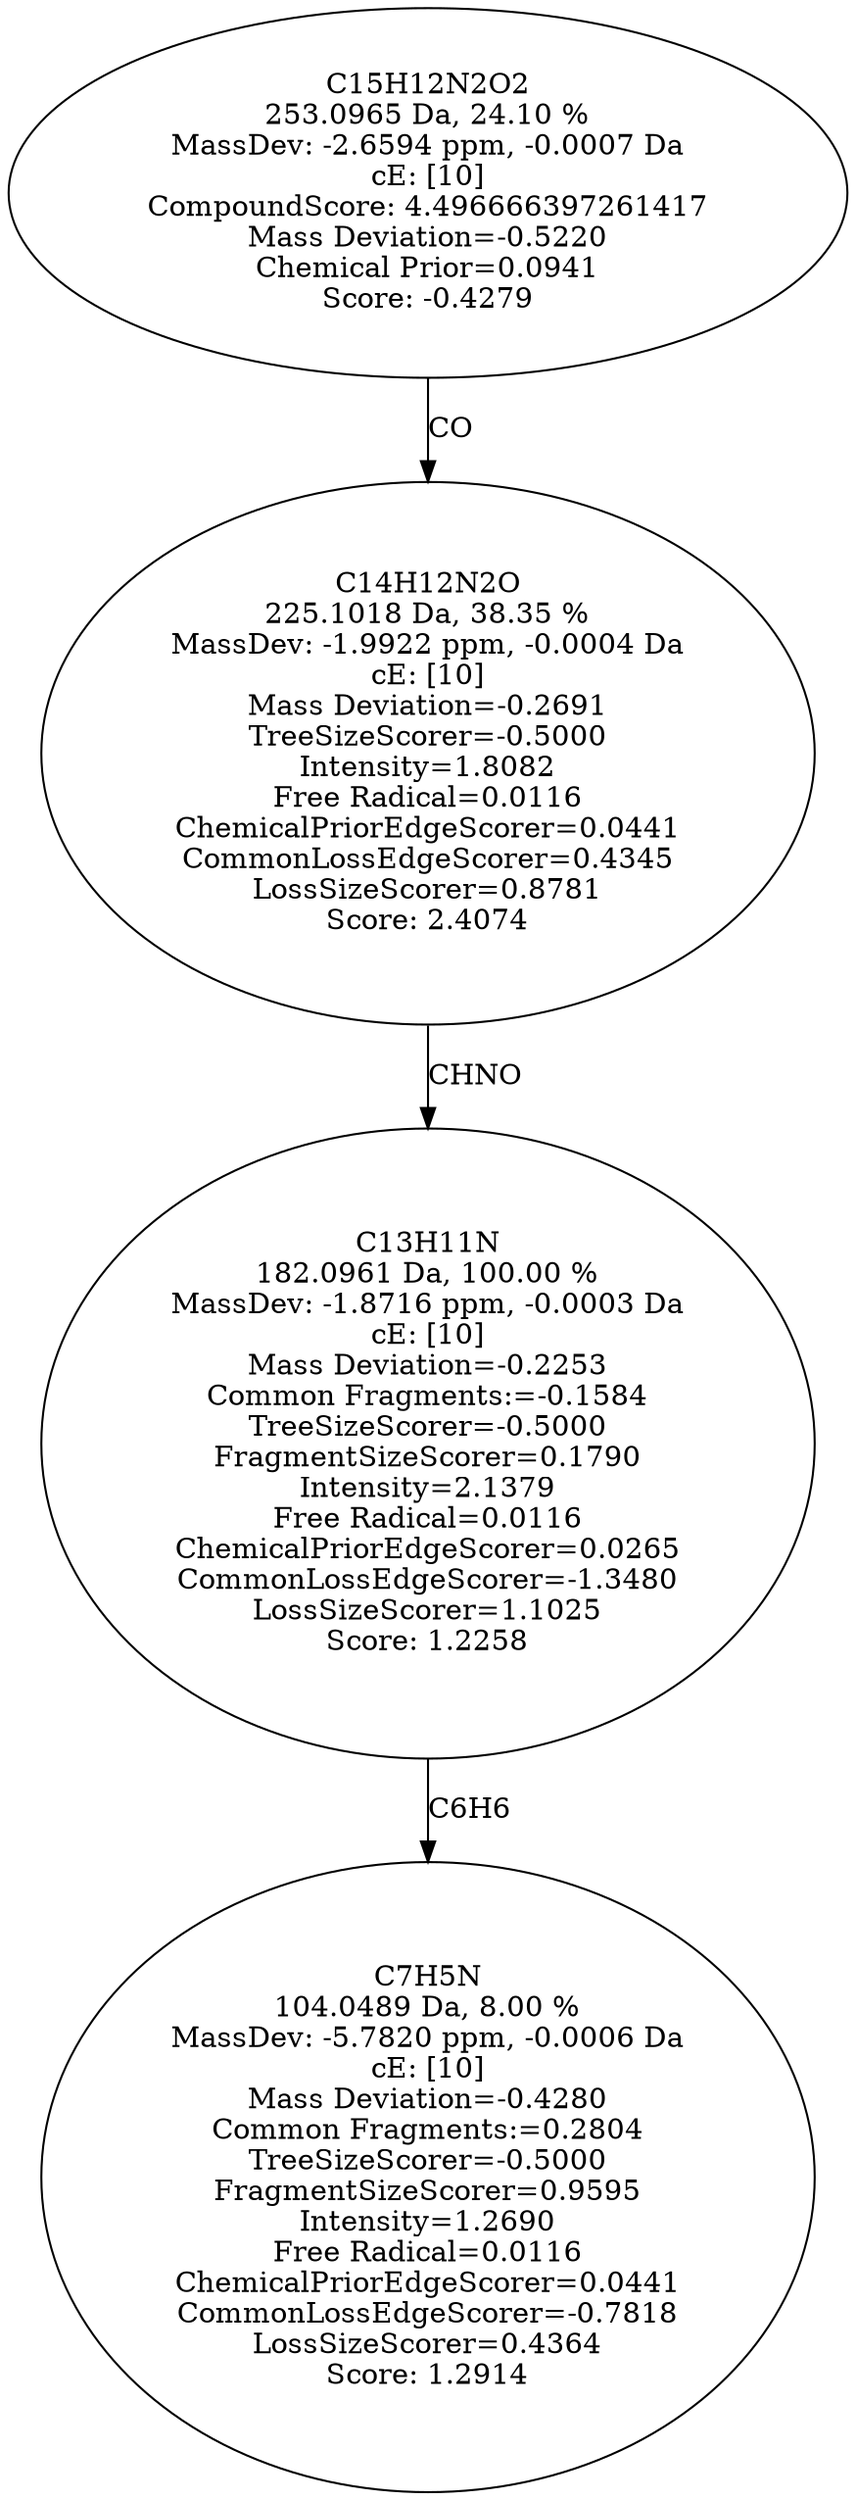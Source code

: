 strict digraph {
v1 [label="C7H5N\n104.0489 Da, 8.00 %\nMassDev: -5.7820 ppm, -0.0006 Da\ncE: [10]\nMass Deviation=-0.4280\nCommon Fragments:=0.2804\nTreeSizeScorer=-0.5000\nFragmentSizeScorer=0.9595\nIntensity=1.2690\nFree Radical=0.0116\nChemicalPriorEdgeScorer=0.0441\nCommonLossEdgeScorer=-0.7818\nLossSizeScorer=0.4364\nScore: 1.2914"];
v2 [label="C13H11N\n182.0961 Da, 100.00 %\nMassDev: -1.8716 ppm, -0.0003 Da\ncE: [10]\nMass Deviation=-0.2253\nCommon Fragments:=-0.1584\nTreeSizeScorer=-0.5000\nFragmentSizeScorer=0.1790\nIntensity=2.1379\nFree Radical=0.0116\nChemicalPriorEdgeScorer=0.0265\nCommonLossEdgeScorer=-1.3480\nLossSizeScorer=1.1025\nScore: 1.2258"];
v3 [label="C14H12N2O\n225.1018 Da, 38.35 %\nMassDev: -1.9922 ppm, -0.0004 Da\ncE: [10]\nMass Deviation=-0.2691\nTreeSizeScorer=-0.5000\nIntensity=1.8082\nFree Radical=0.0116\nChemicalPriorEdgeScorer=0.0441\nCommonLossEdgeScorer=0.4345\nLossSizeScorer=0.8781\nScore: 2.4074"];
v4 [label="C15H12N2O2\n253.0965 Da, 24.10 %\nMassDev: -2.6594 ppm, -0.0007 Da\ncE: [10]\nCompoundScore: 4.496666397261417\nMass Deviation=-0.5220\nChemical Prior=0.0941\nScore: -0.4279"];
v2 -> v1 [label="C6H6"];
v3 -> v2 [label="CHNO"];
v4 -> v3 [label="CO"];
}